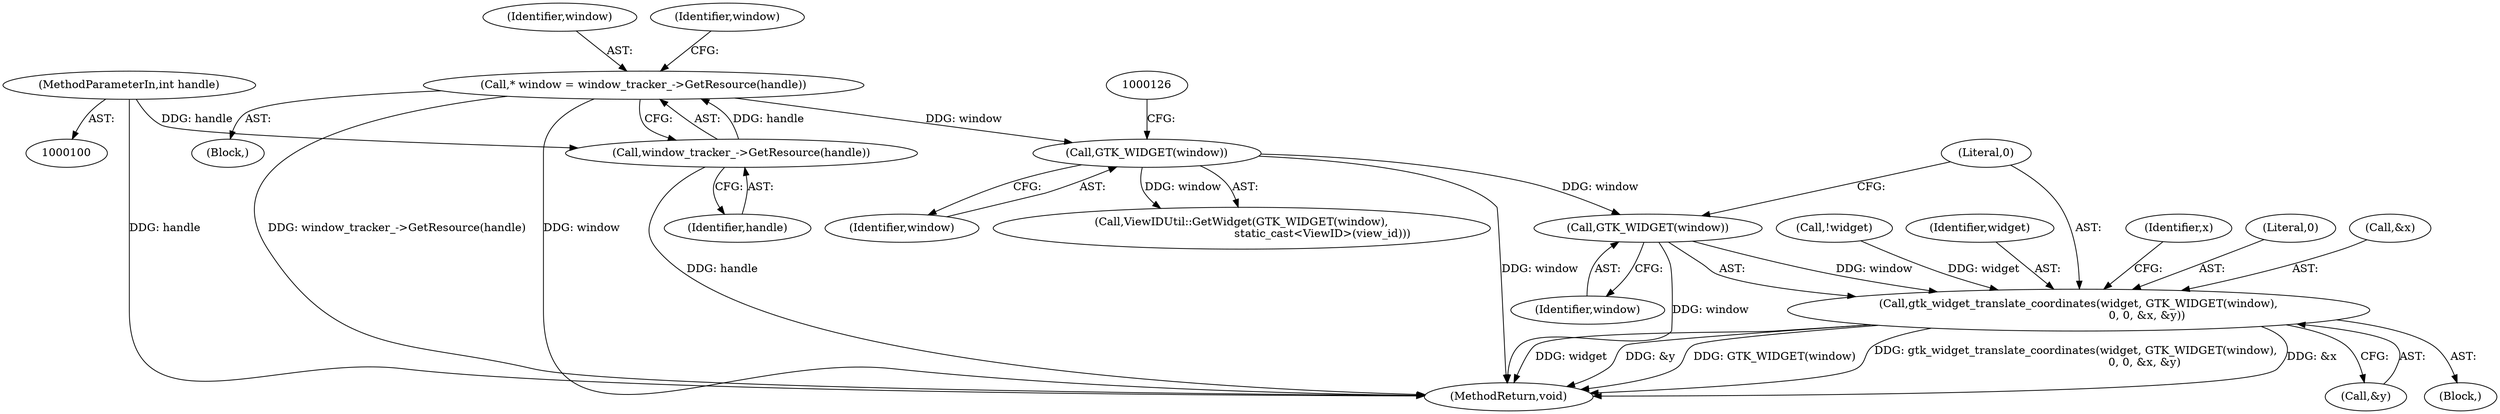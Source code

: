 digraph "0_Chrome_ee8d6fd30b022ac2c87b7a190c954e7bb3c9b21e_1@pointer" {
"1000170" [label="(Call,GTK_WIDGET(window))"];
"1000123" [label="(Call,GTK_WIDGET(window))"];
"1000112" [label="(Call,* window = window_tracker_->GetResource(handle))"];
"1000114" [label="(Call,window_tracker_->GetResource(handle))"];
"1000101" [label="(MethodParameterIn,int handle)"];
"1000168" [label="(Call,gtk_widget_translate_coordinates(widget, GTK_WIDGET(window),\n                                       0, 0, &x, &y))"];
"1000170" [label="(Call,GTK_WIDGET(window))"];
"1000129" [label="(Call,!widget)"];
"1000113" [label="(Identifier,window)"];
"1000114" [label="(Call,window_tracker_->GetResource(handle))"];
"1000169" [label="(Identifier,widget)"];
"1000106" [label="(Block,)"];
"1000172" [label="(Literal,0)"];
"1000167" [label="(Block,)"];
"1000180" [label="(Identifier,x)"];
"1000171" [label="(Identifier,window)"];
"1000122" [label="(Call,ViewIDUtil::GetWidget(GTK_WIDGET(window),\n                                              static_cast<ViewID>(view_id)))"];
"1000115" [label="(Identifier,handle)"];
"1000173" [label="(Literal,0)"];
"1000117" [label="(Identifier,window)"];
"1000176" [label="(Call,&y)"];
"1000174" [label="(Call,&x)"];
"1000168" [label="(Call,gtk_widget_translate_coordinates(widget, GTK_WIDGET(window),\n                                       0, 0, &x, &y))"];
"1000123" [label="(Call,GTK_WIDGET(window))"];
"1000124" [label="(Identifier,window)"];
"1000112" [label="(Call,* window = window_tracker_->GetResource(handle))"];
"1000182" [label="(MethodReturn,void)"];
"1000101" [label="(MethodParameterIn,int handle)"];
"1000170" -> "1000168"  [label="AST: "];
"1000170" -> "1000171"  [label="CFG: "];
"1000171" -> "1000170"  [label="AST: "];
"1000172" -> "1000170"  [label="CFG: "];
"1000170" -> "1000182"  [label="DDG: window"];
"1000170" -> "1000168"  [label="DDG: window"];
"1000123" -> "1000170"  [label="DDG: window"];
"1000123" -> "1000122"  [label="AST: "];
"1000123" -> "1000124"  [label="CFG: "];
"1000124" -> "1000123"  [label="AST: "];
"1000126" -> "1000123"  [label="CFG: "];
"1000123" -> "1000182"  [label="DDG: window"];
"1000123" -> "1000122"  [label="DDG: window"];
"1000112" -> "1000123"  [label="DDG: window"];
"1000112" -> "1000106"  [label="AST: "];
"1000112" -> "1000114"  [label="CFG: "];
"1000113" -> "1000112"  [label="AST: "];
"1000114" -> "1000112"  [label="AST: "];
"1000117" -> "1000112"  [label="CFG: "];
"1000112" -> "1000182"  [label="DDG: window_tracker_->GetResource(handle)"];
"1000112" -> "1000182"  [label="DDG: window"];
"1000114" -> "1000112"  [label="DDG: handle"];
"1000114" -> "1000115"  [label="CFG: "];
"1000115" -> "1000114"  [label="AST: "];
"1000114" -> "1000182"  [label="DDG: handle"];
"1000101" -> "1000114"  [label="DDG: handle"];
"1000101" -> "1000100"  [label="AST: "];
"1000101" -> "1000182"  [label="DDG: handle"];
"1000168" -> "1000167"  [label="AST: "];
"1000168" -> "1000176"  [label="CFG: "];
"1000169" -> "1000168"  [label="AST: "];
"1000172" -> "1000168"  [label="AST: "];
"1000173" -> "1000168"  [label="AST: "];
"1000174" -> "1000168"  [label="AST: "];
"1000176" -> "1000168"  [label="AST: "];
"1000180" -> "1000168"  [label="CFG: "];
"1000168" -> "1000182"  [label="DDG: widget"];
"1000168" -> "1000182"  [label="DDG: &y"];
"1000168" -> "1000182"  [label="DDG: GTK_WIDGET(window)"];
"1000168" -> "1000182"  [label="DDG: gtk_widget_translate_coordinates(widget, GTK_WIDGET(window),\n                                       0, 0, &x, &y)"];
"1000168" -> "1000182"  [label="DDG: &x"];
"1000129" -> "1000168"  [label="DDG: widget"];
}
